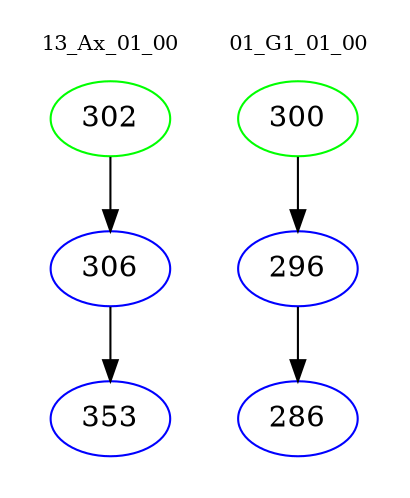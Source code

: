 digraph{
subgraph cluster_0 {
color = white
label = "13_Ax_01_00";
fontsize=10;
T0_302 [label="302", color="green"]
T0_302 -> T0_306 [color="black"]
T0_306 [label="306", color="blue"]
T0_306 -> T0_353 [color="black"]
T0_353 [label="353", color="blue"]
}
subgraph cluster_1 {
color = white
label = "01_G1_01_00";
fontsize=10;
T1_300 [label="300", color="green"]
T1_300 -> T1_296 [color="black"]
T1_296 [label="296", color="blue"]
T1_296 -> T1_286 [color="black"]
T1_286 [label="286", color="blue"]
}
}
